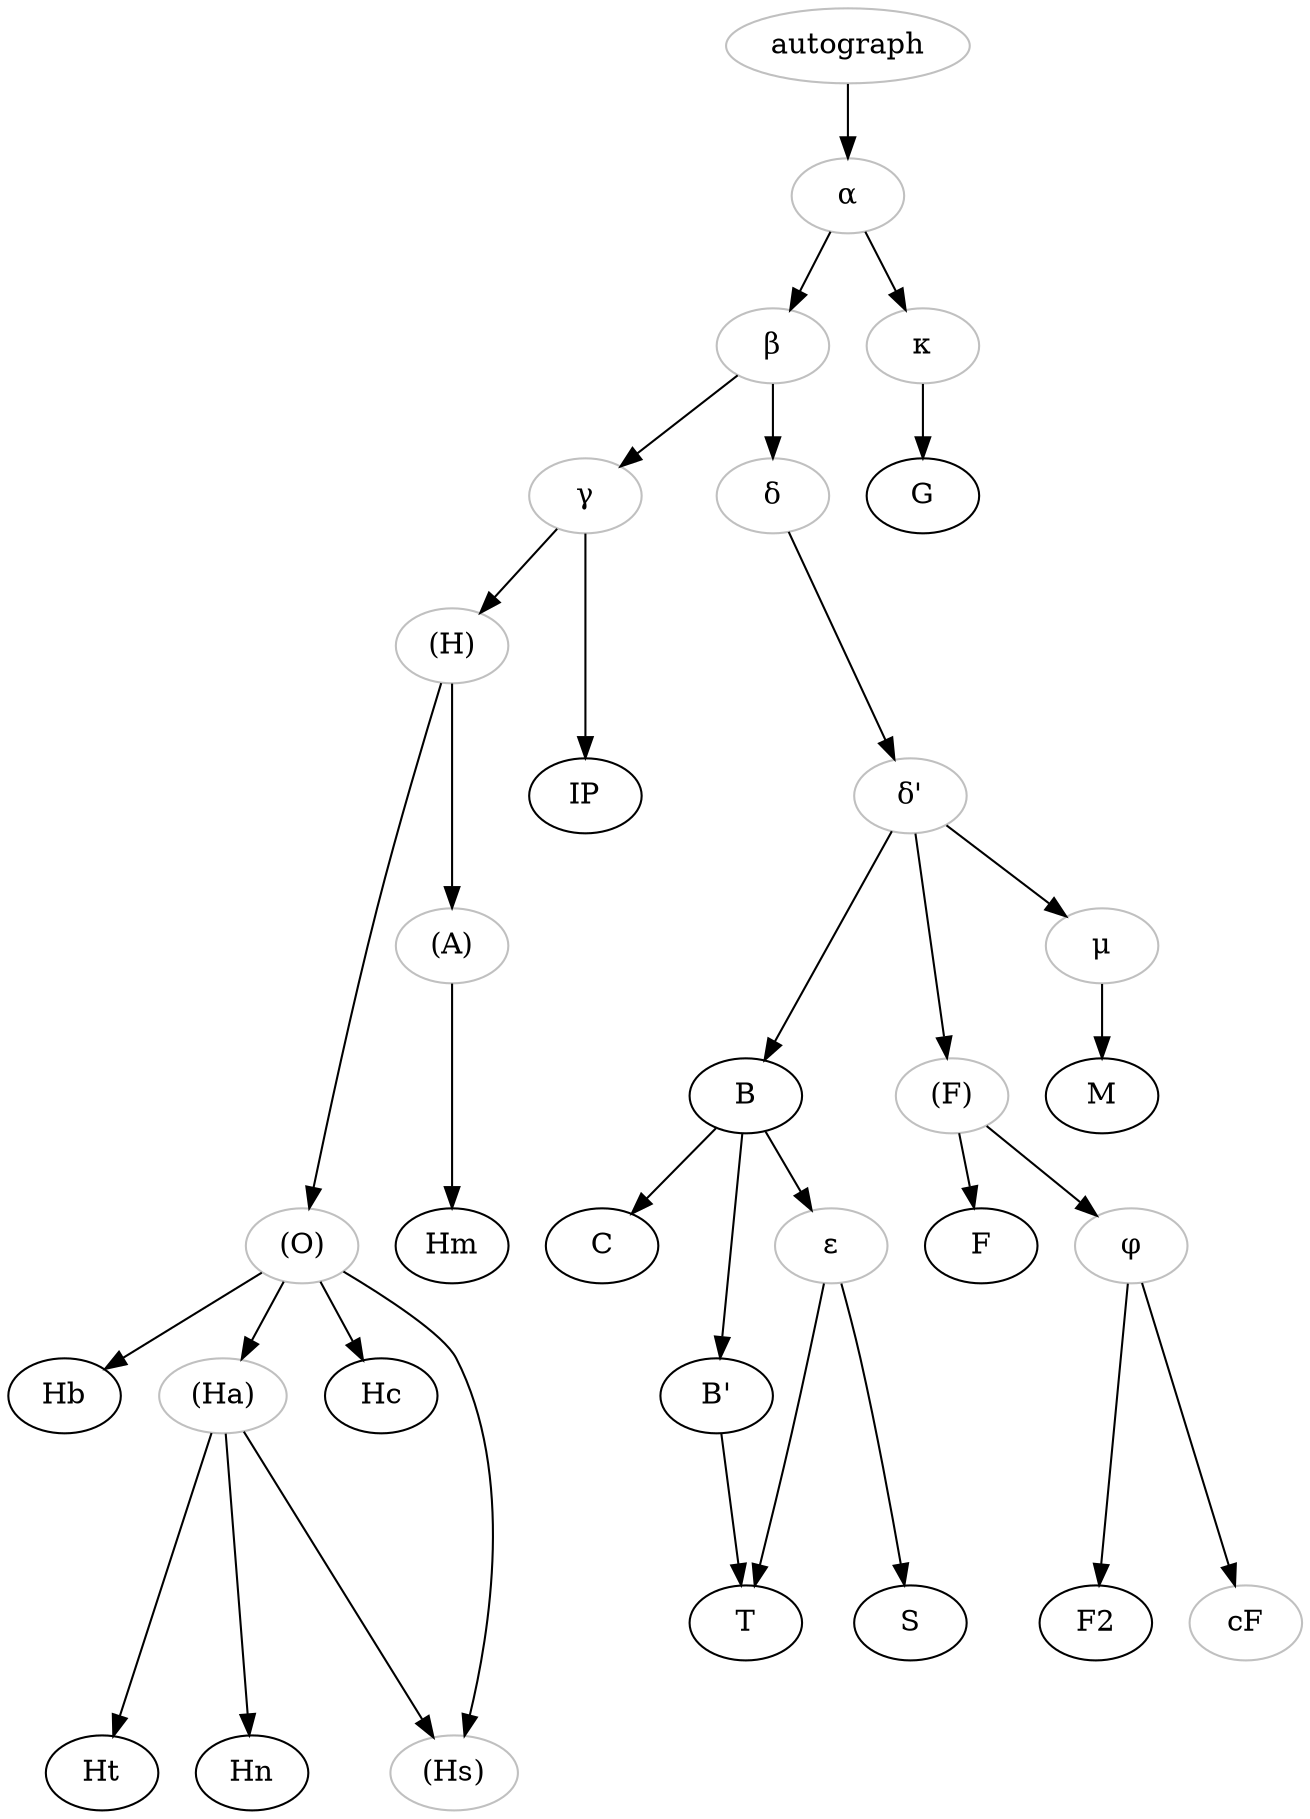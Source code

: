 digraph {

   autograph -> alpha;
   alpha-> beta;
   beta-> gamma;
   gamma->H;
   gamma->IP[minlen=2];
   H->O[minlen=4];
   O->Hb;
   O->Ha;
   O->Hc;
   Ha->Ht[minlen=3];
   Ha->Hn[minlen=3];
   O->Hs[minlen=4];
   A->Hm[minlen=2];
   beta->delta;
   delta->deltaprime[minlen=2];
   deltaprime->B[minlen=2];
   B->C;
   B->Bprime[minlen=2];
   B->epsilon;
   Bprime->T[minlen=2];
   epsilon->S[minlen=3];
   deltaprime->Fpar[minlen=2];
   Fpar->F[minlen=1];
   Fpar->phi[minlen=1];
   phi->Fdeux[minlen=3];
   phi->cF[minlen=3];
   deltaprime->mu;
   mu->M[weight=9000];
   alpha->kappa;
   kappa->G;
   H->A[minlen=2];
   Ha->Hs;
   epsilon->T;
    
    autograph [label="autograph", color=grey];
    alpha [label="α", color=grey];
    beta [label="β", color=grey];
    kappa [label="κ", color=grey];
    gamma [label="γ", color=grey];
    delta [label="δ", color=grey];
    deltaprime [label="δ'", color=grey];
    mu [label="μ", color=grey];
    G [label="G"];
    H [label="(H)", color="grey"];
    IP [label="IP"];
    M [label="M"];
    A [label="(A)", color="grey"];
    Hm [label="Hm"];
    O [label="(O)", color="grey"];
    Hb [label="Hb"];
    Ha [label="(Ha)", color="grey"];
    Hs [label="(Hs)", color="grey"];
    Hc [label="Hc"];
    B [label="B"];
    C [label="C"];
    Bprime [label="B'"];
    T [label="T"];
    S [label="S"];
    epsilon [label="ε", color=grey];
    F [label="F"];
    Fpar[label="(F)", color="grey"];
    cF [label="cF", color="grey"];
    phi [label="φ", color=grey];
     Fdeux [label="F2"];
    
   
}
